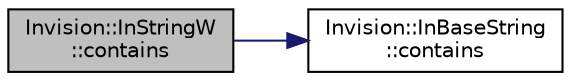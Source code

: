 digraph "Invision::InStringW::contains"
{
 // LATEX_PDF_SIZE
  edge [fontname="Helvetica",fontsize="10",labelfontname="Helvetica",labelfontsize="10"];
  node [fontname="Helvetica",fontsize="10",shape=record];
  rankdir="LR";
  Node1 [label="Invision::InStringW\l::contains",height=0.2,width=0.4,color="black", fillcolor="grey75", style="filled", fontcolor="black",tooltip=" "];
  Node1 -> Node2 [color="midnightblue",fontsize="10",style="solid",fontname="Helvetica"];
  Node2 [label="Invision::InBaseString\l::contains",height=0.2,width=0.4,color="black", fillcolor="white", style="filled",URL="$class_invision_1_1_in_base_string.html#ac1e958be88d39eaf20c526cd7152e3e4",tooltip=" "];
}
